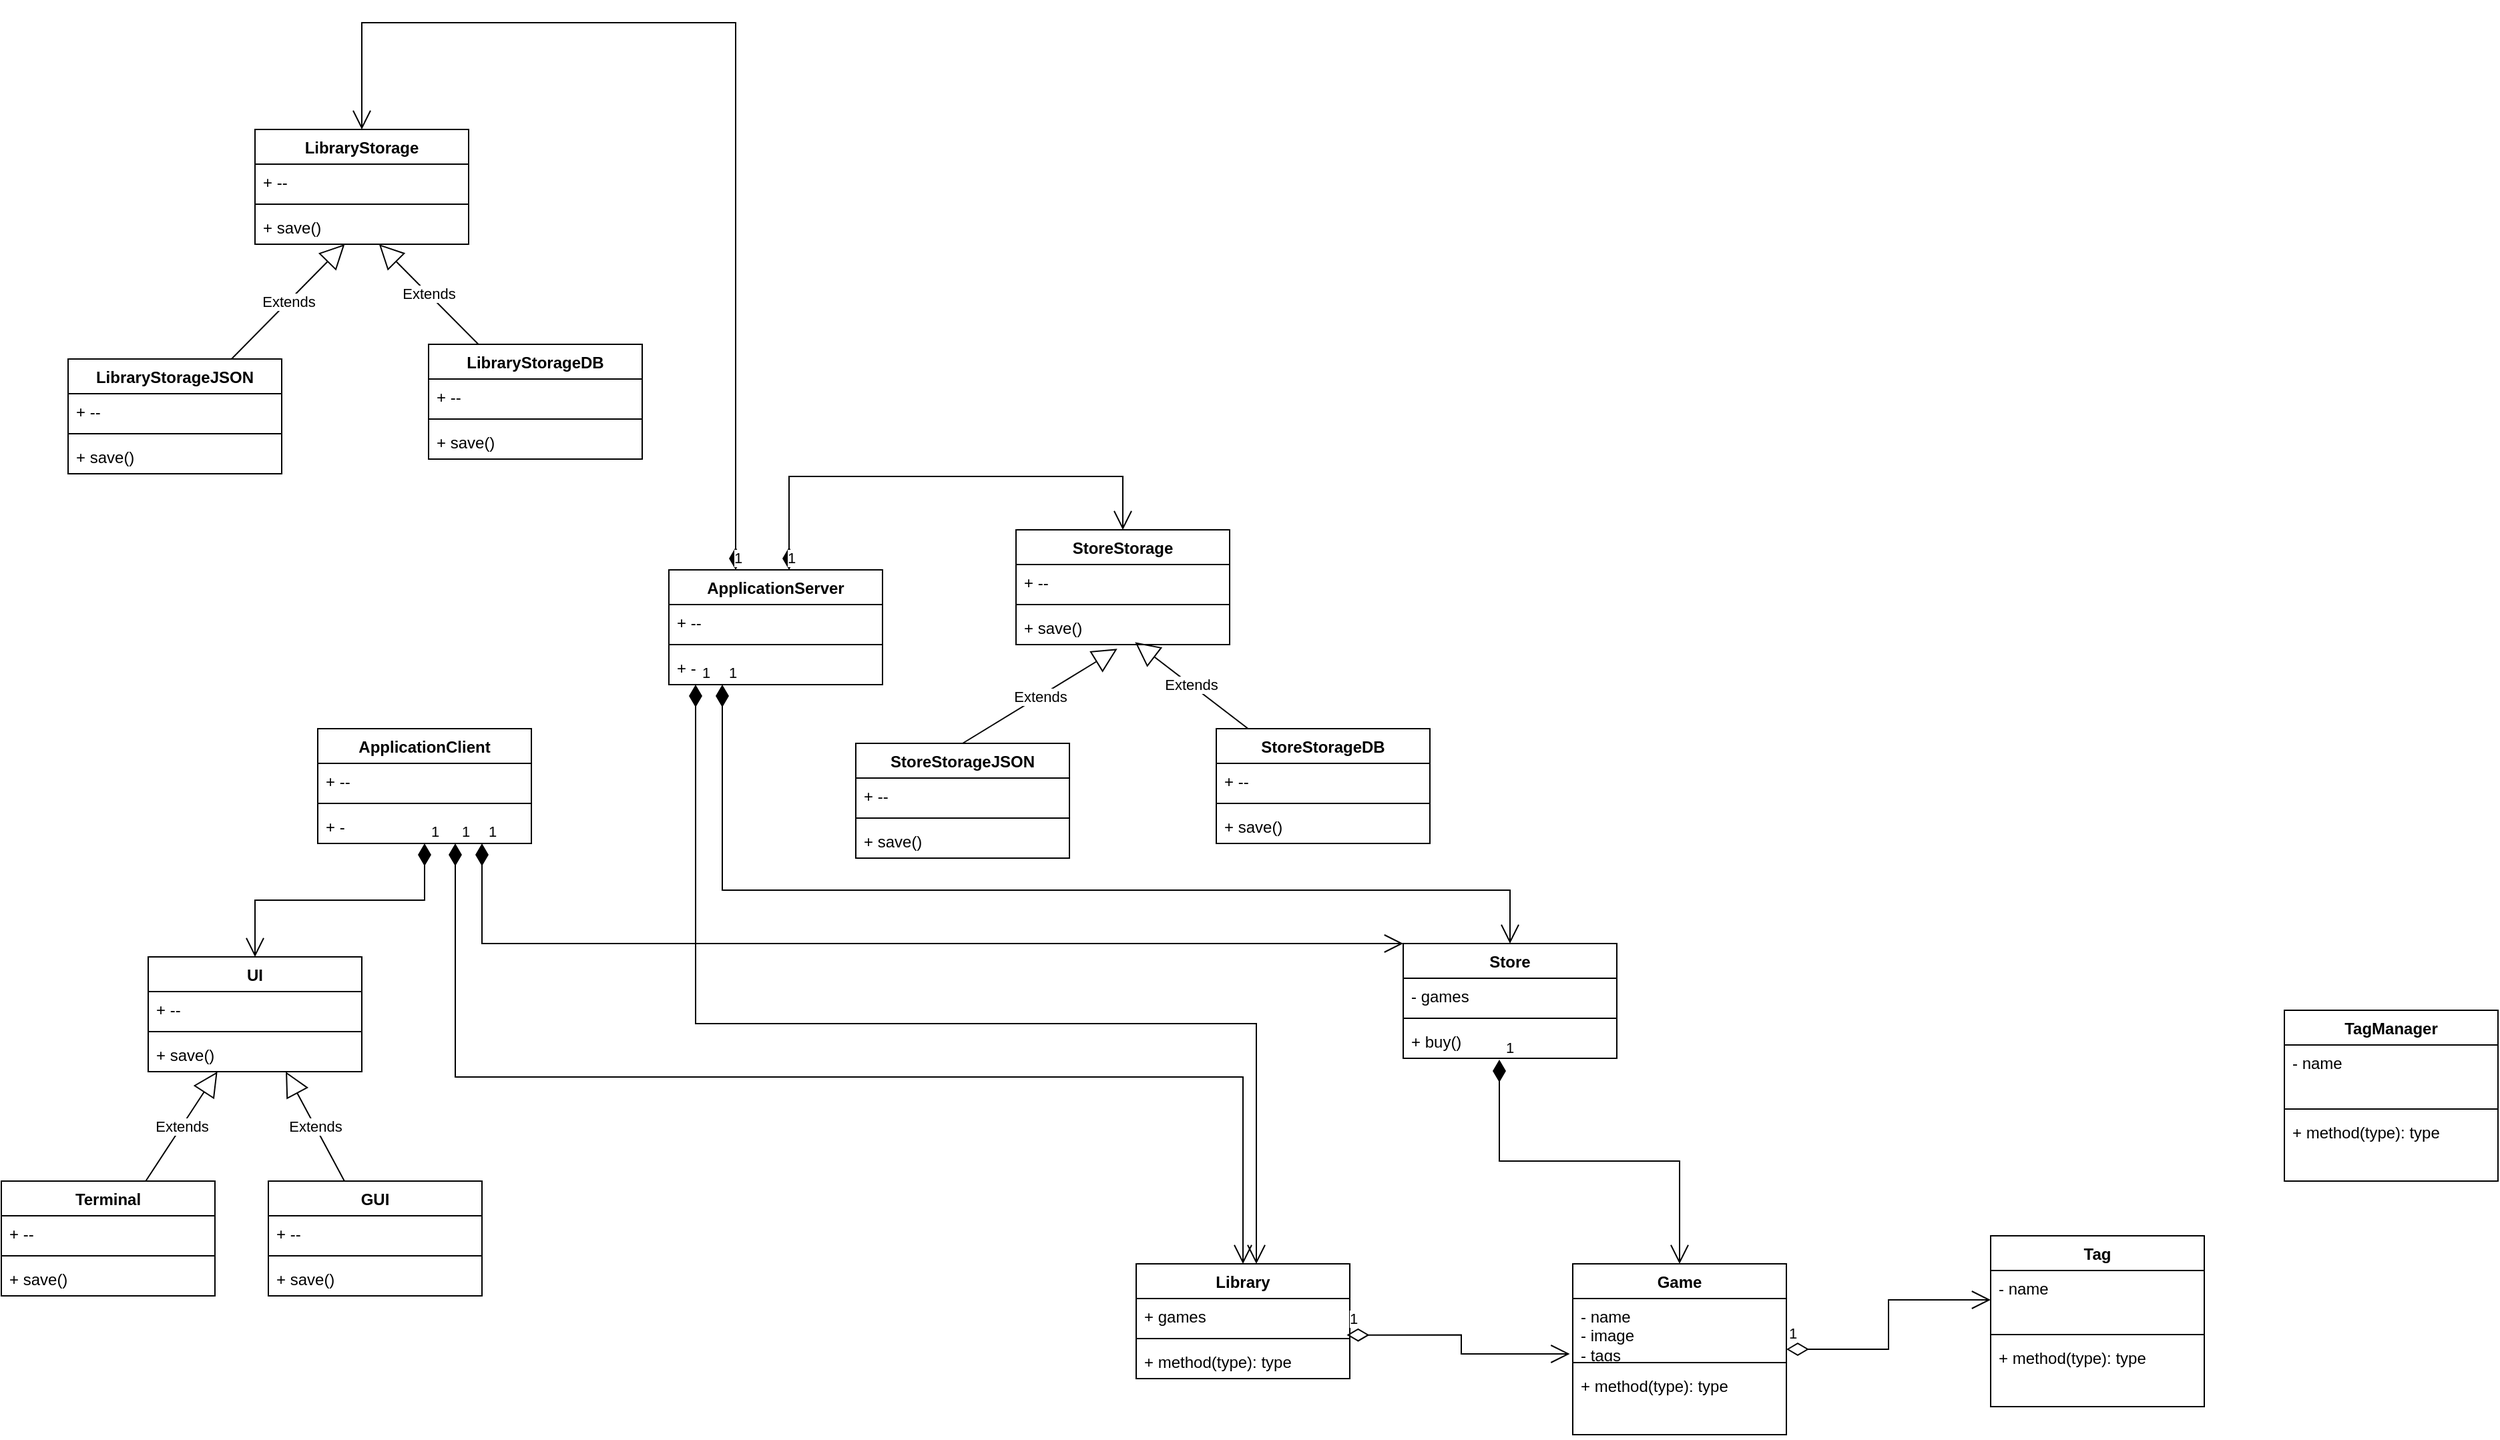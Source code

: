 <mxfile version="22.1.3" type="github">
  <diagram name="Page-1" id="6sCZl8YKvThqes1zZxFa">
    <mxGraphModel dx="2114" dy="2078" grid="1" gridSize="10" guides="1" tooltips="1" connect="1" arrows="1" fold="1" page="1" pageScale="1" pageWidth="827" pageHeight="1169" math="0" shadow="0">
      <root>
        <mxCell id="0" />
        <mxCell id="1" parent="0" />
        <mxCell id="HGpdiJ_WHO72FoDOB2OH-5" value="Library" style="swimlane;fontStyle=1;align=center;verticalAlign=top;childLayout=stackLayout;horizontal=1;startSize=26;horizontalStack=0;resizeParent=1;resizeParentMax=0;resizeLast=0;collapsible=1;marginBottom=0;whiteSpace=wrap;html=1;" parent="1" vertex="1">
          <mxGeometry x="120" y="210" width="160" height="86" as="geometry" />
        </mxCell>
        <mxCell id="HGpdiJ_WHO72FoDOB2OH-6" value="+ games" style="text;strokeColor=none;fillColor=none;align=left;verticalAlign=top;spacingLeft=4;spacingRight=4;overflow=hidden;rotatable=0;points=[[0,0.5],[1,0.5]];portConstraint=eastwest;whiteSpace=wrap;html=1;" parent="HGpdiJ_WHO72FoDOB2OH-5" vertex="1">
          <mxGeometry y="26" width="160" height="26" as="geometry" />
        </mxCell>
        <mxCell id="HGpdiJ_WHO72FoDOB2OH-7" value="" style="line;strokeWidth=1;fillColor=none;align=left;verticalAlign=middle;spacingTop=-1;spacingLeft=3;spacingRight=3;rotatable=0;labelPosition=right;points=[];portConstraint=eastwest;strokeColor=inherit;" parent="HGpdiJ_WHO72FoDOB2OH-5" vertex="1">
          <mxGeometry y="52" width="160" height="8" as="geometry" />
        </mxCell>
        <mxCell id="HGpdiJ_WHO72FoDOB2OH-8" value="+ method(type): type" style="text;strokeColor=none;fillColor=none;align=left;verticalAlign=top;spacingLeft=4;spacingRight=4;overflow=hidden;rotatable=0;points=[[0,0.5],[1,0.5]];portConstraint=eastwest;whiteSpace=wrap;html=1;" parent="HGpdiJ_WHO72FoDOB2OH-5" vertex="1">
          <mxGeometry y="60" width="160" height="26" as="geometry" />
        </mxCell>
        <mxCell id="HGpdiJ_WHO72FoDOB2OH-13" value="Game" style="swimlane;fontStyle=1;align=center;verticalAlign=top;childLayout=stackLayout;horizontal=1;startSize=26;horizontalStack=0;resizeParent=1;resizeParentMax=0;resizeLast=0;collapsible=1;marginBottom=0;whiteSpace=wrap;html=1;" parent="1" vertex="1">
          <mxGeometry x="447" y="210" width="160" height="128" as="geometry" />
        </mxCell>
        <mxCell id="HGpdiJ_WHO72FoDOB2OH-14" value="&lt;div&gt;- name&lt;/div&gt;&lt;div&gt;- image&lt;br&gt;&lt;/div&gt;&lt;div&gt;- tags&lt;br&gt;&lt;/div&gt;" style="text;strokeColor=none;fillColor=none;align=left;verticalAlign=top;spacingLeft=4;spacingRight=4;overflow=hidden;rotatable=0;points=[[0,0.5],[1,0.5]];portConstraint=eastwest;whiteSpace=wrap;html=1;" parent="HGpdiJ_WHO72FoDOB2OH-13" vertex="1">
          <mxGeometry y="26" width="160" height="44" as="geometry" />
        </mxCell>
        <mxCell id="HGpdiJ_WHO72FoDOB2OH-15" value="" style="line;strokeWidth=1;fillColor=none;align=left;verticalAlign=middle;spacingTop=-1;spacingLeft=3;spacingRight=3;rotatable=0;labelPosition=right;points=[];portConstraint=eastwest;strokeColor=inherit;" parent="HGpdiJ_WHO72FoDOB2OH-13" vertex="1">
          <mxGeometry y="70" width="160" height="8" as="geometry" />
        </mxCell>
        <mxCell id="HGpdiJ_WHO72FoDOB2OH-16" value="+ method(type): type" style="text;strokeColor=none;fillColor=none;align=left;verticalAlign=top;spacingLeft=4;spacingRight=4;overflow=hidden;rotatable=0;points=[[0,0.5],[1,0.5]];portConstraint=eastwest;whiteSpace=wrap;html=1;" parent="HGpdiJ_WHO72FoDOB2OH-13" vertex="1">
          <mxGeometry y="78" width="160" height="50" as="geometry" />
        </mxCell>
        <mxCell id="HGpdiJ_WHO72FoDOB2OH-17" value="Tag" style="swimlane;fontStyle=1;align=center;verticalAlign=top;childLayout=stackLayout;horizontal=1;startSize=26;horizontalStack=0;resizeParent=1;resizeParentMax=0;resizeLast=0;collapsible=1;marginBottom=0;whiteSpace=wrap;html=1;" parent="1" vertex="1">
          <mxGeometry x="760" y="189" width="160" height="128" as="geometry" />
        </mxCell>
        <mxCell id="HGpdiJ_WHO72FoDOB2OH-18" value="&lt;div&gt;- name&lt;/div&gt;" style="text;strokeColor=none;fillColor=none;align=left;verticalAlign=top;spacingLeft=4;spacingRight=4;overflow=hidden;rotatable=0;points=[[0,0.5],[1,0.5]];portConstraint=eastwest;whiteSpace=wrap;html=1;" parent="HGpdiJ_WHO72FoDOB2OH-17" vertex="1">
          <mxGeometry y="26" width="160" height="44" as="geometry" />
        </mxCell>
        <mxCell id="HGpdiJ_WHO72FoDOB2OH-19" value="" style="line;strokeWidth=1;fillColor=none;align=left;verticalAlign=middle;spacingTop=-1;spacingLeft=3;spacingRight=3;rotatable=0;labelPosition=right;points=[];portConstraint=eastwest;strokeColor=inherit;" parent="HGpdiJ_WHO72FoDOB2OH-17" vertex="1">
          <mxGeometry y="70" width="160" height="8" as="geometry" />
        </mxCell>
        <mxCell id="HGpdiJ_WHO72FoDOB2OH-20" value="+ method(type): type" style="text;strokeColor=none;fillColor=none;align=left;verticalAlign=top;spacingLeft=4;spacingRight=4;overflow=hidden;rotatable=0;points=[[0,0.5],[1,0.5]];portConstraint=eastwest;whiteSpace=wrap;html=1;" parent="HGpdiJ_WHO72FoDOB2OH-17" vertex="1">
          <mxGeometry y="78" width="160" height="50" as="geometry" />
        </mxCell>
        <mxCell id="HGpdiJ_WHO72FoDOB2OH-21" value="1" style="endArrow=open;html=1;endSize=12;startArrow=diamondThin;startSize=14;startFill=0;edgeStyle=orthogonalEdgeStyle;align=left;verticalAlign=bottom;rounded=0;exitX=0.986;exitY=1.051;exitDx=0;exitDy=0;exitPerimeter=0;entryX=-0.014;entryY=0.943;entryDx=0;entryDy=0;entryPerimeter=0;" parent="1" source="HGpdiJ_WHO72FoDOB2OH-6" target="HGpdiJ_WHO72FoDOB2OH-14" edge="1">
          <mxGeometry x="-1" y="3" relative="1" as="geometry">
            <mxPoint x="333.5" y="270" as="sourcePoint" />
            <mxPoint x="493.5" y="270" as="targetPoint" />
          </mxGeometry>
        </mxCell>
        <mxCell id="HGpdiJ_WHO72FoDOB2OH-22" value="1" style="endArrow=open;html=1;endSize=12;startArrow=diamondThin;startSize=14;startFill=0;edgeStyle=orthogonalEdgeStyle;align=left;verticalAlign=bottom;rounded=0;exitX=1;exitY=0.5;exitDx=0;exitDy=0;entryX=0;entryY=0.5;entryDx=0;entryDy=0;" parent="1" source="HGpdiJ_WHO72FoDOB2OH-13" target="HGpdiJ_WHO72FoDOB2OH-18" edge="1">
          <mxGeometry x="-1" y="3" relative="1" as="geometry">
            <mxPoint x="650" y="350" as="sourcePoint" />
            <mxPoint x="817" y="364" as="targetPoint" />
          </mxGeometry>
        </mxCell>
        <mxCell id="HGpdiJ_WHO72FoDOB2OH-23" value="TagManager" style="swimlane;fontStyle=1;align=center;verticalAlign=top;childLayout=stackLayout;horizontal=1;startSize=26;horizontalStack=0;resizeParent=1;resizeParentMax=0;resizeLast=0;collapsible=1;marginBottom=0;whiteSpace=wrap;html=1;" parent="1" vertex="1">
          <mxGeometry x="980" y="20" width="160" height="128" as="geometry" />
        </mxCell>
        <mxCell id="HGpdiJ_WHO72FoDOB2OH-24" value="&lt;div&gt;- name&lt;/div&gt;" style="text;strokeColor=none;fillColor=none;align=left;verticalAlign=top;spacingLeft=4;spacingRight=4;overflow=hidden;rotatable=0;points=[[0,0.5],[1,0.5]];portConstraint=eastwest;whiteSpace=wrap;html=1;" parent="HGpdiJ_WHO72FoDOB2OH-23" vertex="1">
          <mxGeometry y="26" width="160" height="44" as="geometry" />
        </mxCell>
        <mxCell id="HGpdiJ_WHO72FoDOB2OH-25" value="" style="line;strokeWidth=1;fillColor=none;align=left;verticalAlign=middle;spacingTop=-1;spacingLeft=3;spacingRight=3;rotatable=0;labelPosition=right;points=[];portConstraint=eastwest;strokeColor=inherit;" parent="HGpdiJ_WHO72FoDOB2OH-23" vertex="1">
          <mxGeometry y="70" width="160" height="8" as="geometry" />
        </mxCell>
        <mxCell id="HGpdiJ_WHO72FoDOB2OH-26" value="+ method(type): type" style="text;strokeColor=none;fillColor=none;align=left;verticalAlign=top;spacingLeft=4;spacingRight=4;overflow=hidden;rotatable=0;points=[[0,0.5],[1,0.5]];portConstraint=eastwest;whiteSpace=wrap;html=1;" parent="HGpdiJ_WHO72FoDOB2OH-23" vertex="1">
          <mxGeometry y="78" width="160" height="50" as="geometry" />
        </mxCell>
        <mxCell id="HGpdiJ_WHO72FoDOB2OH-27" value="LibraryStorage" style="swimlane;fontStyle=1;align=center;verticalAlign=top;childLayout=stackLayout;horizontal=1;startSize=26;horizontalStack=0;resizeParent=1;resizeParentMax=0;resizeLast=0;collapsible=1;marginBottom=0;whiteSpace=wrap;html=1;" parent="1" vertex="1">
          <mxGeometry x="-540" y="-640" width="160" height="86" as="geometry" />
        </mxCell>
        <mxCell id="HGpdiJ_WHO72FoDOB2OH-28" value="+ --" style="text;strokeColor=none;fillColor=none;align=left;verticalAlign=top;spacingLeft=4;spacingRight=4;overflow=hidden;rotatable=0;points=[[0,0.5],[1,0.5]];portConstraint=eastwest;whiteSpace=wrap;html=1;" parent="HGpdiJ_WHO72FoDOB2OH-27" vertex="1">
          <mxGeometry y="26" width="160" height="26" as="geometry" />
        </mxCell>
        <mxCell id="HGpdiJ_WHO72FoDOB2OH-29" value="" style="line;strokeWidth=1;fillColor=none;align=left;verticalAlign=middle;spacingTop=-1;spacingLeft=3;spacingRight=3;rotatable=0;labelPosition=right;points=[];portConstraint=eastwest;strokeColor=inherit;" parent="HGpdiJ_WHO72FoDOB2OH-27" vertex="1">
          <mxGeometry y="52" width="160" height="8" as="geometry" />
        </mxCell>
        <mxCell id="HGpdiJ_WHO72FoDOB2OH-30" value="+ save()" style="text;strokeColor=none;fillColor=none;align=left;verticalAlign=top;spacingLeft=4;spacingRight=4;overflow=hidden;rotatable=0;points=[[0,0.5],[1,0.5]];portConstraint=eastwest;whiteSpace=wrap;html=1;" parent="HGpdiJ_WHO72FoDOB2OH-27" vertex="1">
          <mxGeometry y="60" width="160" height="26" as="geometry" />
        </mxCell>
        <mxCell id="HGpdiJ_WHO72FoDOB2OH-31" value="LibraryStorageJSON" style="swimlane;fontStyle=1;align=center;verticalAlign=top;childLayout=stackLayout;horizontal=1;startSize=26;horizontalStack=0;resizeParent=1;resizeParentMax=0;resizeLast=0;collapsible=1;marginBottom=0;whiteSpace=wrap;html=1;" parent="1" vertex="1">
          <mxGeometry x="-680" y="-468" width="160" height="86" as="geometry" />
        </mxCell>
        <mxCell id="HGpdiJ_WHO72FoDOB2OH-32" value="+ --" style="text;strokeColor=none;fillColor=none;align=left;verticalAlign=top;spacingLeft=4;spacingRight=4;overflow=hidden;rotatable=0;points=[[0,0.5],[1,0.5]];portConstraint=eastwest;whiteSpace=wrap;html=1;" parent="HGpdiJ_WHO72FoDOB2OH-31" vertex="1">
          <mxGeometry y="26" width="160" height="26" as="geometry" />
        </mxCell>
        <mxCell id="HGpdiJ_WHO72FoDOB2OH-33" value="" style="line;strokeWidth=1;fillColor=none;align=left;verticalAlign=middle;spacingTop=-1;spacingLeft=3;spacingRight=3;rotatable=0;labelPosition=right;points=[];portConstraint=eastwest;strokeColor=inherit;" parent="HGpdiJ_WHO72FoDOB2OH-31" vertex="1">
          <mxGeometry y="52" width="160" height="8" as="geometry" />
        </mxCell>
        <mxCell id="HGpdiJ_WHO72FoDOB2OH-34" value="+ save()" style="text;strokeColor=none;fillColor=none;align=left;verticalAlign=top;spacingLeft=4;spacingRight=4;overflow=hidden;rotatable=0;points=[[0,0.5],[1,0.5]];portConstraint=eastwest;whiteSpace=wrap;html=1;" parent="HGpdiJ_WHO72FoDOB2OH-31" vertex="1">
          <mxGeometry y="60" width="160" height="26" as="geometry" />
        </mxCell>
        <mxCell id="HGpdiJ_WHO72FoDOB2OH-35" value="LibraryStorageDB" style="swimlane;fontStyle=1;align=center;verticalAlign=top;childLayout=stackLayout;horizontal=1;startSize=26;horizontalStack=0;resizeParent=1;resizeParentMax=0;resizeLast=0;collapsible=1;marginBottom=0;whiteSpace=wrap;html=1;" parent="1" vertex="1">
          <mxGeometry x="-410" y="-479" width="160" height="86" as="geometry" />
        </mxCell>
        <mxCell id="HGpdiJ_WHO72FoDOB2OH-36" value="+ --" style="text;strokeColor=none;fillColor=none;align=left;verticalAlign=top;spacingLeft=4;spacingRight=4;overflow=hidden;rotatable=0;points=[[0,0.5],[1,0.5]];portConstraint=eastwest;whiteSpace=wrap;html=1;" parent="HGpdiJ_WHO72FoDOB2OH-35" vertex="1">
          <mxGeometry y="26" width="160" height="26" as="geometry" />
        </mxCell>
        <mxCell id="HGpdiJ_WHO72FoDOB2OH-37" value="" style="line;strokeWidth=1;fillColor=none;align=left;verticalAlign=middle;spacingTop=-1;spacingLeft=3;spacingRight=3;rotatable=0;labelPosition=right;points=[];portConstraint=eastwest;strokeColor=inherit;" parent="HGpdiJ_WHO72FoDOB2OH-35" vertex="1">
          <mxGeometry y="52" width="160" height="8" as="geometry" />
        </mxCell>
        <mxCell id="HGpdiJ_WHO72FoDOB2OH-38" value="+ save()" style="text;strokeColor=none;fillColor=none;align=left;verticalAlign=top;spacingLeft=4;spacingRight=4;overflow=hidden;rotatable=0;points=[[0,0.5],[1,0.5]];portConstraint=eastwest;whiteSpace=wrap;html=1;" parent="HGpdiJ_WHO72FoDOB2OH-35" vertex="1">
          <mxGeometry y="60" width="160" height="26" as="geometry" />
        </mxCell>
        <mxCell id="HGpdiJ_WHO72FoDOB2OH-39" value="Extends" style="endArrow=block;endSize=16;endFill=0;html=1;rounded=0;" parent="1" source="HGpdiJ_WHO72FoDOB2OH-64" target="HGpdiJ_WHO72FoDOB2OH-72" edge="1">
          <mxGeometry width="160" relative="1" as="geometry">
            <mxPoint x="-670" y="138" as="sourcePoint" />
            <mxPoint x="-554.16" y="67.172" as="targetPoint" />
          </mxGeometry>
        </mxCell>
        <mxCell id="HGpdiJ_WHO72FoDOB2OH-40" value="Extends" style="endArrow=block;endSize=16;endFill=0;html=1;rounded=0;" parent="1" source="HGpdiJ_WHO72FoDOB2OH-35" target="HGpdiJ_WHO72FoDOB2OH-30" edge="1">
          <mxGeometry width="160" relative="1" as="geometry">
            <mxPoint x="-530" y="-469" as="sourcePoint" />
            <mxPoint x="-454" y="-509" as="targetPoint" />
          </mxGeometry>
        </mxCell>
        <mxCell id="HGpdiJ_WHO72FoDOB2OH-41" value="Store" style="swimlane;fontStyle=1;align=center;verticalAlign=top;childLayout=stackLayout;horizontal=1;startSize=26;horizontalStack=0;resizeParent=1;resizeParentMax=0;resizeLast=0;collapsible=1;marginBottom=0;whiteSpace=wrap;html=1;" parent="1" vertex="1">
          <mxGeometry x="320" y="-30" width="160" height="86" as="geometry" />
        </mxCell>
        <mxCell id="HGpdiJ_WHO72FoDOB2OH-42" value="- games" style="text;strokeColor=none;fillColor=none;align=left;verticalAlign=top;spacingLeft=4;spacingRight=4;overflow=hidden;rotatable=0;points=[[0,0.5],[1,0.5]];portConstraint=eastwest;whiteSpace=wrap;html=1;" parent="HGpdiJ_WHO72FoDOB2OH-41" vertex="1">
          <mxGeometry y="26" width="160" height="26" as="geometry" />
        </mxCell>
        <mxCell id="HGpdiJ_WHO72FoDOB2OH-43" value="" style="line;strokeWidth=1;fillColor=none;align=left;verticalAlign=middle;spacingTop=-1;spacingLeft=3;spacingRight=3;rotatable=0;labelPosition=right;points=[];portConstraint=eastwest;strokeColor=inherit;" parent="HGpdiJ_WHO72FoDOB2OH-41" vertex="1">
          <mxGeometry y="52" width="160" height="8" as="geometry" />
        </mxCell>
        <mxCell id="HGpdiJ_WHO72FoDOB2OH-44" value="+ buy()" style="text;strokeColor=none;fillColor=none;align=left;verticalAlign=top;spacingLeft=4;spacingRight=4;overflow=hidden;rotatable=0;points=[[0,0.5],[1,0.5]];portConstraint=eastwest;whiteSpace=wrap;html=1;" parent="HGpdiJ_WHO72FoDOB2OH-41" vertex="1">
          <mxGeometry y="60" width="160" height="26" as="geometry" />
        </mxCell>
        <mxCell id="HGpdiJ_WHO72FoDOB2OH-45" value="1" style="endArrow=open;html=1;endSize=12;startArrow=diamondThin;startSize=14;startFill=1;edgeStyle=orthogonalEdgeStyle;align=left;verticalAlign=bottom;rounded=0;entryX=0.5;entryY=0;entryDx=0;entryDy=0;exitX=0.45;exitY=1.038;exitDx=0;exitDy=0;exitPerimeter=0;" parent="1" source="HGpdiJ_WHO72FoDOB2OH-44" target="HGpdiJ_WHO72FoDOB2OH-13" edge="1">
          <mxGeometry x="-1" y="3" relative="1" as="geometry">
            <mxPoint x="400" y="140" as="sourcePoint" />
            <mxPoint x="560" y="140" as="targetPoint" />
          </mxGeometry>
        </mxCell>
        <mxCell id="HGpdiJ_WHO72FoDOB2OH-46" value="StoreStorage" style="swimlane;fontStyle=1;align=center;verticalAlign=top;childLayout=stackLayout;horizontal=1;startSize=26;horizontalStack=0;resizeParent=1;resizeParentMax=0;resizeLast=0;collapsible=1;marginBottom=0;whiteSpace=wrap;html=1;" parent="1" vertex="1">
          <mxGeometry x="30" y="-340" width="160" height="86" as="geometry" />
        </mxCell>
        <mxCell id="HGpdiJ_WHO72FoDOB2OH-47" value="+ --" style="text;strokeColor=none;fillColor=none;align=left;verticalAlign=top;spacingLeft=4;spacingRight=4;overflow=hidden;rotatable=0;points=[[0,0.5],[1,0.5]];portConstraint=eastwest;whiteSpace=wrap;html=1;" parent="HGpdiJ_WHO72FoDOB2OH-46" vertex="1">
          <mxGeometry y="26" width="160" height="26" as="geometry" />
        </mxCell>
        <mxCell id="HGpdiJ_WHO72FoDOB2OH-48" value="" style="line;strokeWidth=1;fillColor=none;align=left;verticalAlign=middle;spacingTop=-1;spacingLeft=3;spacingRight=3;rotatable=0;labelPosition=right;points=[];portConstraint=eastwest;strokeColor=inherit;" parent="HGpdiJ_WHO72FoDOB2OH-46" vertex="1">
          <mxGeometry y="52" width="160" height="8" as="geometry" />
        </mxCell>
        <mxCell id="HGpdiJ_WHO72FoDOB2OH-49" value="+ save()" style="text;strokeColor=none;fillColor=none;align=left;verticalAlign=top;spacingLeft=4;spacingRight=4;overflow=hidden;rotatable=0;points=[[0,0.5],[1,0.5]];portConstraint=eastwest;whiteSpace=wrap;html=1;" parent="HGpdiJ_WHO72FoDOB2OH-46" vertex="1">
          <mxGeometry y="60" width="160" height="26" as="geometry" />
        </mxCell>
        <mxCell id="HGpdiJ_WHO72FoDOB2OH-50" value="StoreStorageJSON" style="swimlane;fontStyle=1;align=center;verticalAlign=top;childLayout=stackLayout;horizontal=1;startSize=26;horizontalStack=0;resizeParent=1;resizeParentMax=0;resizeLast=0;collapsible=1;marginBottom=0;whiteSpace=wrap;html=1;" parent="1" vertex="1">
          <mxGeometry x="-90" y="-180" width="160" height="86" as="geometry" />
        </mxCell>
        <mxCell id="HGpdiJ_WHO72FoDOB2OH-51" value="+ --" style="text;strokeColor=none;fillColor=none;align=left;verticalAlign=top;spacingLeft=4;spacingRight=4;overflow=hidden;rotatable=0;points=[[0,0.5],[1,0.5]];portConstraint=eastwest;whiteSpace=wrap;html=1;" parent="HGpdiJ_WHO72FoDOB2OH-50" vertex="1">
          <mxGeometry y="26" width="160" height="26" as="geometry" />
        </mxCell>
        <mxCell id="HGpdiJ_WHO72FoDOB2OH-52" value="" style="line;strokeWidth=1;fillColor=none;align=left;verticalAlign=middle;spacingTop=-1;spacingLeft=3;spacingRight=3;rotatable=0;labelPosition=right;points=[];portConstraint=eastwest;strokeColor=inherit;" parent="HGpdiJ_WHO72FoDOB2OH-50" vertex="1">
          <mxGeometry y="52" width="160" height="8" as="geometry" />
        </mxCell>
        <mxCell id="HGpdiJ_WHO72FoDOB2OH-53" value="+ save()" style="text;strokeColor=none;fillColor=none;align=left;verticalAlign=top;spacingLeft=4;spacingRight=4;overflow=hidden;rotatable=0;points=[[0,0.5],[1,0.5]];portConstraint=eastwest;whiteSpace=wrap;html=1;" parent="HGpdiJ_WHO72FoDOB2OH-50" vertex="1">
          <mxGeometry y="60" width="160" height="26" as="geometry" />
        </mxCell>
        <mxCell id="HGpdiJ_WHO72FoDOB2OH-54" value="StoreStorageDB" style="swimlane;fontStyle=1;align=center;verticalAlign=top;childLayout=stackLayout;horizontal=1;startSize=26;horizontalStack=0;resizeParent=1;resizeParentMax=0;resizeLast=0;collapsible=1;marginBottom=0;whiteSpace=wrap;html=1;" parent="1" vertex="1">
          <mxGeometry x="180" y="-191" width="160" height="86" as="geometry" />
        </mxCell>
        <mxCell id="HGpdiJ_WHO72FoDOB2OH-55" value="+ --" style="text;strokeColor=none;fillColor=none;align=left;verticalAlign=top;spacingLeft=4;spacingRight=4;overflow=hidden;rotatable=0;points=[[0,0.5],[1,0.5]];portConstraint=eastwest;whiteSpace=wrap;html=1;" parent="HGpdiJ_WHO72FoDOB2OH-54" vertex="1">
          <mxGeometry y="26" width="160" height="26" as="geometry" />
        </mxCell>
        <mxCell id="HGpdiJ_WHO72FoDOB2OH-56" value="" style="line;strokeWidth=1;fillColor=none;align=left;verticalAlign=middle;spacingTop=-1;spacingLeft=3;spacingRight=3;rotatable=0;labelPosition=right;points=[];portConstraint=eastwest;strokeColor=inherit;" parent="HGpdiJ_WHO72FoDOB2OH-54" vertex="1">
          <mxGeometry y="52" width="160" height="8" as="geometry" />
        </mxCell>
        <mxCell id="HGpdiJ_WHO72FoDOB2OH-57" value="+ save()" style="text;strokeColor=none;fillColor=none;align=left;verticalAlign=top;spacingLeft=4;spacingRight=4;overflow=hidden;rotatable=0;points=[[0,0.5],[1,0.5]];portConstraint=eastwest;whiteSpace=wrap;html=1;" parent="HGpdiJ_WHO72FoDOB2OH-54" vertex="1">
          <mxGeometry y="60" width="160" height="26" as="geometry" />
        </mxCell>
        <mxCell id="HGpdiJ_WHO72FoDOB2OH-58" value="Extends" style="endArrow=block;endSize=16;endFill=0;html=1;rounded=0;exitX=0.5;exitY=0;exitDx=0;exitDy=0;entryX=0.474;entryY=1.122;entryDx=0;entryDy=0;entryPerimeter=0;" parent="1" source="HGpdiJ_WHO72FoDOB2OH-50" target="HGpdiJ_WHO72FoDOB2OH-49" edge="1">
          <mxGeometry width="160" relative="1" as="geometry">
            <mxPoint x="220" y="-210" as="sourcePoint" />
            <mxPoint x="380" y="-210" as="targetPoint" />
          </mxGeometry>
        </mxCell>
        <mxCell id="HGpdiJ_WHO72FoDOB2OH-59" value="Extends" style="endArrow=block;endSize=16;endFill=0;html=1;rounded=0;entryX=0.557;entryY=0.929;entryDx=0;entryDy=0;entryPerimeter=0;" parent="1" source="HGpdiJ_WHO72FoDOB2OH-54" target="HGpdiJ_WHO72FoDOB2OH-49" edge="1">
          <mxGeometry width="160" relative="1" as="geometry">
            <mxPoint x="60" y="-181" as="sourcePoint" />
            <mxPoint x="136" y="-221" as="targetPoint" />
          </mxGeometry>
        </mxCell>
        <mxCell id="HGpdiJ_WHO72FoDOB2OH-60" value="ApplicationClient" style="swimlane;fontStyle=1;align=center;verticalAlign=top;childLayout=stackLayout;horizontal=1;startSize=26;horizontalStack=0;resizeParent=1;resizeParentMax=0;resizeLast=0;collapsible=1;marginBottom=0;whiteSpace=wrap;html=1;" parent="1" vertex="1">
          <mxGeometry x="-493" y="-191" width="160" height="86" as="geometry" />
        </mxCell>
        <mxCell id="HGpdiJ_WHO72FoDOB2OH-61" value="+ --" style="text;strokeColor=none;fillColor=none;align=left;verticalAlign=top;spacingLeft=4;spacingRight=4;overflow=hidden;rotatable=0;points=[[0,0.5],[1,0.5]];portConstraint=eastwest;whiteSpace=wrap;html=1;" parent="HGpdiJ_WHO72FoDOB2OH-60" vertex="1">
          <mxGeometry y="26" width="160" height="26" as="geometry" />
        </mxCell>
        <mxCell id="HGpdiJ_WHO72FoDOB2OH-62" value="" style="line;strokeWidth=1;fillColor=none;align=left;verticalAlign=middle;spacingTop=-1;spacingLeft=3;spacingRight=3;rotatable=0;labelPosition=right;points=[];portConstraint=eastwest;strokeColor=inherit;" parent="HGpdiJ_WHO72FoDOB2OH-60" vertex="1">
          <mxGeometry y="52" width="160" height="8" as="geometry" />
        </mxCell>
        <mxCell id="HGpdiJ_WHO72FoDOB2OH-63" value="+ -" style="text;strokeColor=none;fillColor=none;align=left;verticalAlign=top;spacingLeft=4;spacingRight=4;overflow=hidden;rotatable=0;points=[[0,0.5],[1,0.5]];portConstraint=eastwest;whiteSpace=wrap;html=1;" parent="HGpdiJ_WHO72FoDOB2OH-60" vertex="1">
          <mxGeometry y="60" width="160" height="26" as="geometry" />
        </mxCell>
        <mxCell id="HGpdiJ_WHO72FoDOB2OH-64" value="Terminal" style="swimlane;fontStyle=1;align=center;verticalAlign=top;childLayout=stackLayout;horizontal=1;startSize=26;horizontalStack=0;resizeParent=1;resizeParentMax=0;resizeLast=0;collapsible=1;marginBottom=0;whiteSpace=wrap;html=1;" parent="1" vertex="1">
          <mxGeometry x="-730" y="148" width="160" height="86" as="geometry" />
        </mxCell>
        <mxCell id="HGpdiJ_WHO72FoDOB2OH-65" value="+ --" style="text;strokeColor=none;fillColor=none;align=left;verticalAlign=top;spacingLeft=4;spacingRight=4;overflow=hidden;rotatable=0;points=[[0,0.5],[1,0.5]];portConstraint=eastwest;whiteSpace=wrap;html=1;" parent="HGpdiJ_WHO72FoDOB2OH-64" vertex="1">
          <mxGeometry y="26" width="160" height="26" as="geometry" />
        </mxCell>
        <mxCell id="HGpdiJ_WHO72FoDOB2OH-66" value="" style="line;strokeWidth=1;fillColor=none;align=left;verticalAlign=middle;spacingTop=-1;spacingLeft=3;spacingRight=3;rotatable=0;labelPosition=right;points=[];portConstraint=eastwest;strokeColor=inherit;" parent="HGpdiJ_WHO72FoDOB2OH-64" vertex="1">
          <mxGeometry y="52" width="160" height="8" as="geometry" />
        </mxCell>
        <mxCell id="HGpdiJ_WHO72FoDOB2OH-67" value="+ save()" style="text;strokeColor=none;fillColor=none;align=left;verticalAlign=top;spacingLeft=4;spacingRight=4;overflow=hidden;rotatable=0;points=[[0,0.5],[1,0.5]];portConstraint=eastwest;whiteSpace=wrap;html=1;" parent="HGpdiJ_WHO72FoDOB2OH-64" vertex="1">
          <mxGeometry y="60" width="160" height="26" as="geometry" />
        </mxCell>
        <mxCell id="HGpdiJ_WHO72FoDOB2OH-68" value="GUI" style="swimlane;fontStyle=1;align=center;verticalAlign=top;childLayout=stackLayout;horizontal=1;startSize=26;horizontalStack=0;resizeParent=1;resizeParentMax=0;resizeLast=0;collapsible=1;marginBottom=0;whiteSpace=wrap;html=1;" parent="1" vertex="1">
          <mxGeometry x="-530" y="148" width="160" height="86" as="geometry" />
        </mxCell>
        <mxCell id="HGpdiJ_WHO72FoDOB2OH-69" value="+ --" style="text;strokeColor=none;fillColor=none;align=left;verticalAlign=top;spacingLeft=4;spacingRight=4;overflow=hidden;rotatable=0;points=[[0,0.5],[1,0.5]];portConstraint=eastwest;whiteSpace=wrap;html=1;" parent="HGpdiJ_WHO72FoDOB2OH-68" vertex="1">
          <mxGeometry y="26" width="160" height="26" as="geometry" />
        </mxCell>
        <mxCell id="HGpdiJ_WHO72FoDOB2OH-70" value="" style="line;strokeWidth=1;fillColor=none;align=left;verticalAlign=middle;spacingTop=-1;spacingLeft=3;spacingRight=3;rotatable=0;labelPosition=right;points=[];portConstraint=eastwest;strokeColor=inherit;" parent="HGpdiJ_WHO72FoDOB2OH-68" vertex="1">
          <mxGeometry y="52" width="160" height="8" as="geometry" />
        </mxCell>
        <mxCell id="HGpdiJ_WHO72FoDOB2OH-71" value="+ save()" style="text;strokeColor=none;fillColor=none;align=left;verticalAlign=top;spacingLeft=4;spacingRight=4;overflow=hidden;rotatable=0;points=[[0,0.5],[1,0.5]];portConstraint=eastwest;whiteSpace=wrap;html=1;" parent="HGpdiJ_WHO72FoDOB2OH-68" vertex="1">
          <mxGeometry y="60" width="160" height="26" as="geometry" />
        </mxCell>
        <mxCell id="HGpdiJ_WHO72FoDOB2OH-72" value="UI" style="swimlane;fontStyle=1;align=center;verticalAlign=top;childLayout=stackLayout;horizontal=1;startSize=26;horizontalStack=0;resizeParent=1;resizeParentMax=0;resizeLast=0;collapsible=1;marginBottom=0;whiteSpace=wrap;html=1;" parent="1" vertex="1">
          <mxGeometry x="-620" y="-20" width="160" height="86" as="geometry" />
        </mxCell>
        <mxCell id="HGpdiJ_WHO72FoDOB2OH-73" value="+ --" style="text;strokeColor=none;fillColor=none;align=left;verticalAlign=top;spacingLeft=4;spacingRight=4;overflow=hidden;rotatable=0;points=[[0,0.5],[1,0.5]];portConstraint=eastwest;whiteSpace=wrap;html=1;" parent="HGpdiJ_WHO72FoDOB2OH-72" vertex="1">
          <mxGeometry y="26" width="160" height="26" as="geometry" />
        </mxCell>
        <mxCell id="HGpdiJ_WHO72FoDOB2OH-74" value="" style="line;strokeWidth=1;fillColor=none;align=left;verticalAlign=middle;spacingTop=-1;spacingLeft=3;spacingRight=3;rotatable=0;labelPosition=right;points=[];portConstraint=eastwest;strokeColor=inherit;" parent="HGpdiJ_WHO72FoDOB2OH-72" vertex="1">
          <mxGeometry y="52" width="160" height="8" as="geometry" />
        </mxCell>
        <mxCell id="HGpdiJ_WHO72FoDOB2OH-75" value="+ save()" style="text;strokeColor=none;fillColor=none;align=left;verticalAlign=top;spacingLeft=4;spacingRight=4;overflow=hidden;rotatable=0;points=[[0,0.5],[1,0.5]];portConstraint=eastwest;whiteSpace=wrap;html=1;" parent="HGpdiJ_WHO72FoDOB2OH-72" vertex="1">
          <mxGeometry y="60" width="160" height="26" as="geometry" />
        </mxCell>
        <mxCell id="HGpdiJ_WHO72FoDOB2OH-76" value="Extends" style="endArrow=block;endSize=16;endFill=0;html=1;rounded=0;" parent="1" source="HGpdiJ_WHO72FoDOB2OH-31" target="HGpdiJ_WHO72FoDOB2OH-30" edge="1">
          <mxGeometry width="160" relative="1" as="geometry">
            <mxPoint x="-610" y="-471" as="sourcePoint" />
            <mxPoint x="-494" y="-542" as="targetPoint" />
          </mxGeometry>
        </mxCell>
        <mxCell id="HGpdiJ_WHO72FoDOB2OH-77" value="Extends" style="endArrow=block;endSize=16;endFill=0;html=1;rounded=0;" parent="1" source="HGpdiJ_WHO72FoDOB2OH-68" target="HGpdiJ_WHO72FoDOB2OH-72" edge="1">
          <mxGeometry width="160" relative="1" as="geometry">
            <mxPoint x="-612" y="158" as="sourcePoint" />
            <mxPoint x="-558" y="76" as="targetPoint" />
          </mxGeometry>
        </mxCell>
        <mxCell id="HGpdiJ_WHO72FoDOB2OH-78" value="1" style="endArrow=open;html=1;endSize=12;startArrow=diamondThin;startSize=14;startFill=1;edgeStyle=orthogonalEdgeStyle;align=left;verticalAlign=bottom;rounded=0;" parent="1" source="HGpdiJ_WHO72FoDOB2OH-60" target="HGpdiJ_WHO72FoDOB2OH-72" edge="1">
          <mxGeometry x="-1" y="3" relative="1" as="geometry">
            <mxPoint x="-360" y="30" as="sourcePoint" />
            <mxPoint x="-220" y="-20" as="targetPoint" />
          </mxGeometry>
        </mxCell>
        <mxCell id="HGpdiJ_WHO72FoDOB2OH-79" value="1" style="endArrow=open;html=1;endSize=12;startArrow=diamondThin;startSize=14;startFill=1;edgeStyle=orthogonalEdgeStyle;align=left;verticalAlign=bottom;rounded=0;" parent="1" source="i11oecxFXADi50uyS_X5-1" target="HGpdiJ_WHO72FoDOB2OH-27" edge="1">
          <mxGeometry x="-1" y="3" relative="1" as="geometry">
            <mxPoint x="-170" y="70" as="sourcePoint" />
            <mxPoint x="-10" y="70" as="targetPoint" />
            <Array as="points">
              <mxPoint x="-180" y="-720" />
              <mxPoint x="-460" y="-720" />
            </Array>
          </mxGeometry>
        </mxCell>
        <mxCell id="HGpdiJ_WHO72FoDOB2OH-80" value="1" style="endArrow=open;html=1;endSize=12;startArrow=diamondThin;startSize=14;startFill=1;edgeStyle=orthogonalEdgeStyle;align=left;verticalAlign=bottom;rounded=0;" parent="1" source="i11oecxFXADi50uyS_X5-1" target="HGpdiJ_WHO72FoDOB2OH-46" edge="1">
          <mxGeometry x="-1" y="3" relative="1" as="geometry">
            <mxPoint x="-330" y="-330" as="sourcePoint" />
            <mxPoint x="-170" y="-330" as="targetPoint" />
            <Array as="points">
              <mxPoint x="-140" y="-380" />
              <mxPoint x="110" y="-380" />
            </Array>
          </mxGeometry>
        </mxCell>
        <mxCell id="HGpdiJ_WHO72FoDOB2OH-81" value="1" style="endArrow=open;html=1;endSize=12;startArrow=diamondThin;startSize=14;startFill=1;edgeStyle=orthogonalEdgeStyle;align=left;verticalAlign=bottom;rounded=0;" parent="1" source="HGpdiJ_WHO72FoDOB2OH-60" target="HGpdiJ_WHO72FoDOB2OH-5" edge="1">
          <mxGeometry x="-1" y="3" relative="1" as="geometry">
            <mxPoint x="-80" y="180" as="sourcePoint" />
            <mxPoint x="80" y="180" as="targetPoint" />
            <Array as="points">
              <mxPoint x="-390" y="70" />
              <mxPoint x="200" y="70" />
            </Array>
          </mxGeometry>
        </mxCell>
        <mxCell id="HGpdiJ_WHO72FoDOB2OH-82" value="1" style="endArrow=open;html=1;endSize=12;startArrow=diamondThin;startSize=14;startFill=1;edgeStyle=orthogonalEdgeStyle;align=left;verticalAlign=bottom;rounded=0;" parent="1" source="HGpdiJ_WHO72FoDOB2OH-60" target="HGpdiJ_WHO72FoDOB2OH-41" edge="1">
          <mxGeometry x="-1" y="3" relative="1" as="geometry">
            <mxPoint x="-150" y="-10" as="sourcePoint" />
            <mxPoint x="10" y="-10" as="targetPoint" />
            <Array as="points">
              <mxPoint x="-370" y="-30" />
            </Array>
          </mxGeometry>
        </mxCell>
        <mxCell id="i11oecxFXADi50uyS_X5-1" value="ApplicationServer" style="swimlane;fontStyle=1;align=center;verticalAlign=top;childLayout=stackLayout;horizontal=1;startSize=26;horizontalStack=0;resizeParent=1;resizeParentMax=0;resizeLast=0;collapsible=1;marginBottom=0;whiteSpace=wrap;html=1;" vertex="1" parent="1">
          <mxGeometry x="-230" y="-310" width="160" height="86" as="geometry" />
        </mxCell>
        <mxCell id="i11oecxFXADi50uyS_X5-2" value="+ --" style="text;strokeColor=none;fillColor=none;align=left;verticalAlign=top;spacingLeft=4;spacingRight=4;overflow=hidden;rotatable=0;points=[[0,0.5],[1,0.5]];portConstraint=eastwest;whiteSpace=wrap;html=1;" vertex="1" parent="i11oecxFXADi50uyS_X5-1">
          <mxGeometry y="26" width="160" height="26" as="geometry" />
        </mxCell>
        <mxCell id="i11oecxFXADi50uyS_X5-3" value="" style="line;strokeWidth=1;fillColor=none;align=left;verticalAlign=middle;spacingTop=-1;spacingLeft=3;spacingRight=3;rotatable=0;labelPosition=right;points=[];portConstraint=eastwest;strokeColor=inherit;" vertex="1" parent="i11oecxFXADi50uyS_X5-1">
          <mxGeometry y="52" width="160" height="8" as="geometry" />
        </mxCell>
        <mxCell id="i11oecxFXADi50uyS_X5-4" value="+ -" style="text;strokeColor=none;fillColor=none;align=left;verticalAlign=top;spacingLeft=4;spacingRight=4;overflow=hidden;rotatable=0;points=[[0,0.5],[1,0.5]];portConstraint=eastwest;whiteSpace=wrap;html=1;" vertex="1" parent="i11oecxFXADi50uyS_X5-1">
          <mxGeometry y="60" width="160" height="26" as="geometry" />
        </mxCell>
        <mxCell id="i11oecxFXADi50uyS_X5-5" value="1" style="endArrow=open;html=1;endSize=12;startArrow=diamondThin;startSize=14;startFill=1;edgeStyle=orthogonalEdgeStyle;align=left;verticalAlign=bottom;rounded=0;" edge="1" parent="1" source="i11oecxFXADi50uyS_X5-1" target="HGpdiJ_WHO72FoDOB2OH-41">
          <mxGeometry x="-1" y="3" relative="1" as="geometry">
            <mxPoint x="-360" y="-95" as="sourcePoint" />
            <mxPoint x="330" y="-20" as="targetPoint" />
            <Array as="points">
              <mxPoint x="-190" y="-70" />
              <mxPoint x="400" y="-70" />
            </Array>
          </mxGeometry>
        </mxCell>
        <mxCell id="i11oecxFXADi50uyS_X5-6" value="1" style="endArrow=open;html=1;endSize=12;startArrow=diamondThin;startSize=14;startFill=1;edgeStyle=orthogonalEdgeStyle;align=left;verticalAlign=bottom;rounded=0;" edge="1" parent="1" source="i11oecxFXADi50uyS_X5-1" target="HGpdiJ_WHO72FoDOB2OH-5">
          <mxGeometry x="-1" y="3" relative="1" as="geometry">
            <mxPoint x="-380" y="-95" as="sourcePoint" />
            <mxPoint x="210" y="220" as="targetPoint" />
            <Array as="points">
              <mxPoint x="-210" y="30" />
              <mxPoint x="210" y="30" />
            </Array>
          </mxGeometry>
        </mxCell>
      </root>
    </mxGraphModel>
  </diagram>
</mxfile>
